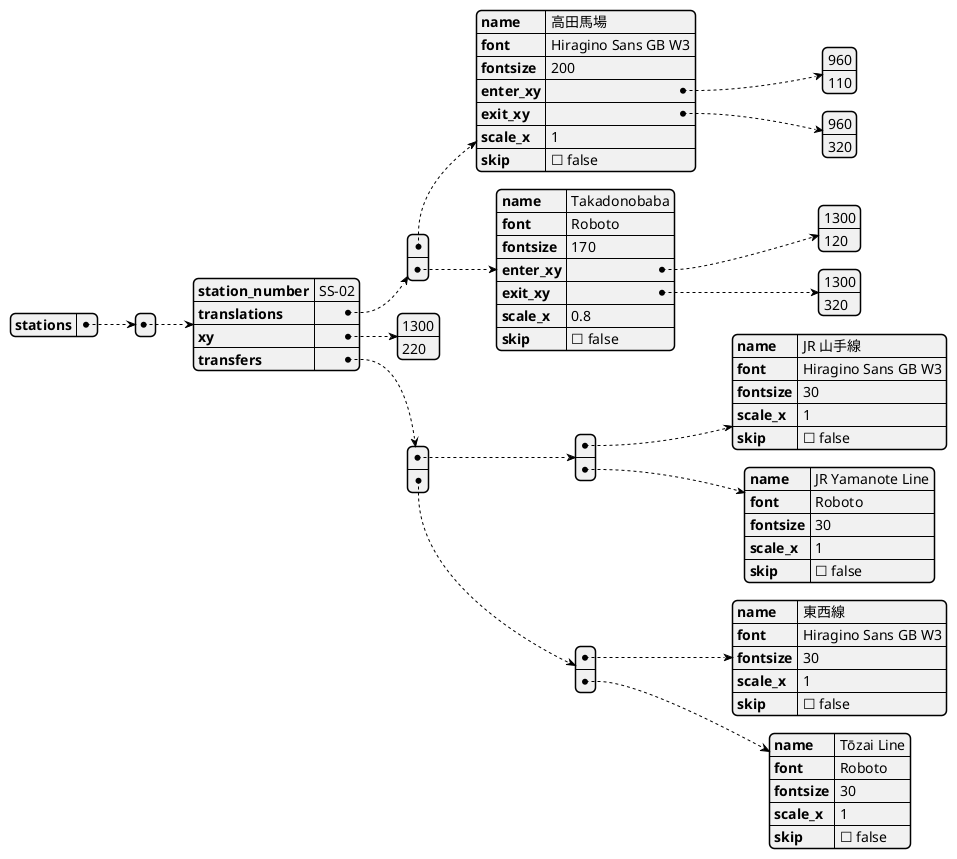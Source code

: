 @startuml
@startjson

{
    "stations": [
        {
            "station_number": "SS-02",
            "translations": [
                {
                    "name": "高田馬場",
                    "font": "Hiragino Sans GB W3",
                    "fontsize": 200,
                    "enter_xy": [960,110],
                    "exit_xy": [960,320],
                    "scale_x": 1,
                    "skip": false
                },
                {
                    "name": "Takadonobaba",
                    "font": "Roboto",
                    "fontsize": 170,
                    "enter_xy": [1300,120],
                    "exit_xy": [1300,320],
                    "scale_x": 0.8,
                    "skip": false
                }
            ],
            "xy": [1300,220],
            "transfers": [
                [
                    {
                        "name": "JR 山手線",
                        "font": "Hiragino Sans GB W3",
                        "fontsize": 30,
                        "scale_x": 1,
                        "skip": false
                    },
                    {
                        "name": "JR Yamanote Line",
                        "font": "Roboto",
                        "fontsize": 30,
                        "scale_x": 1,
                        "skip": false
                    }
                ],
                [
                    {
                        "name": "東西線",
                        "font": "Hiragino Sans GB W3",
                        "fontsize": 30,
                        "scale_x": 1,
                        "skip": false
                    },
                    {
                        "name": "Tōzai Line",
                        "font": "Roboto",
                        "fontsize": 30,
                        "scale_x": 1,
                        "skip": false
                    }
                ]
            ]
        }
    ]
}

@endjson
@enduml
